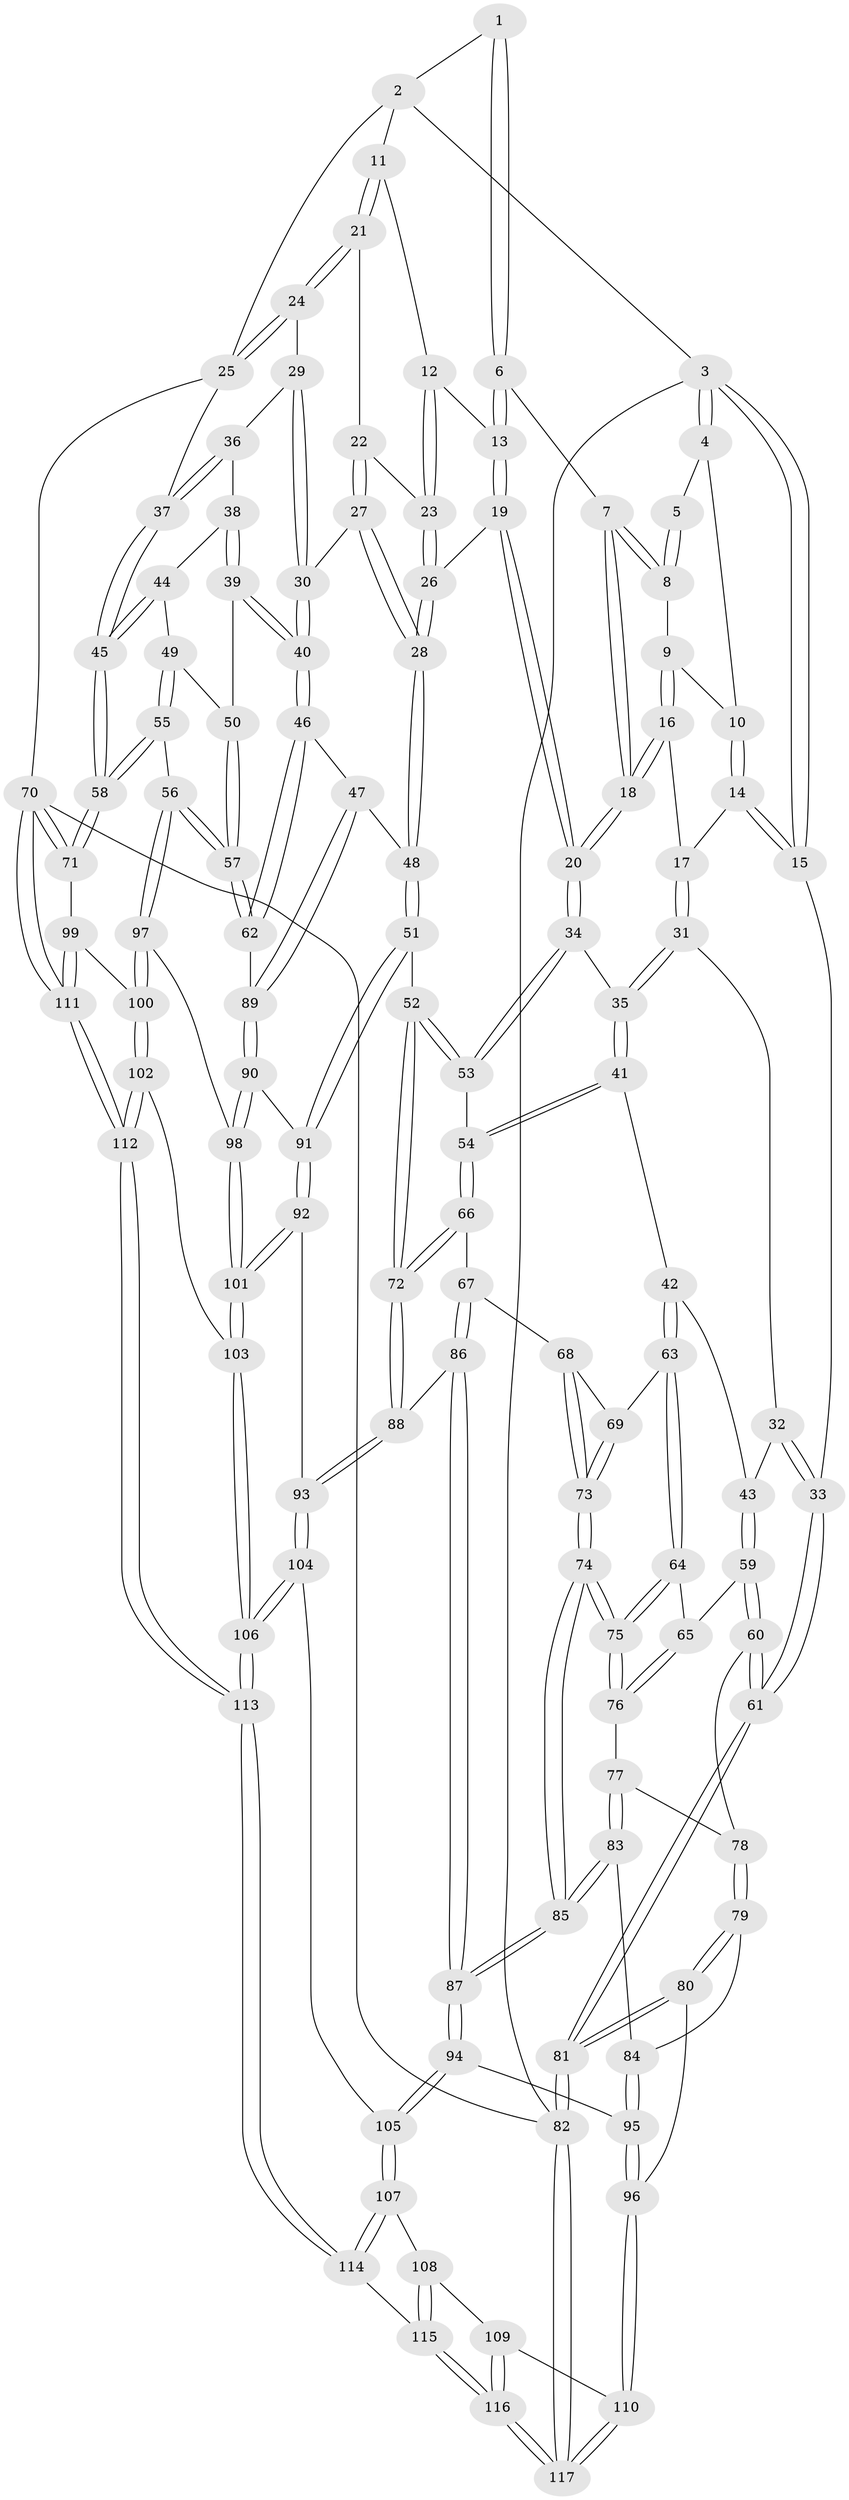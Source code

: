// coarse degree distribution, {3: 0.08450704225352113, 5: 0.39436619718309857, 6: 0.08450704225352113, 4: 0.4225352112676056, 2: 0.014084507042253521}
// Generated by graph-tools (version 1.1) at 2025/24/03/03/25 07:24:35]
// undirected, 117 vertices, 289 edges
graph export_dot {
graph [start="1"]
  node [color=gray90,style=filled];
  1 [pos="+0.43548519735763586+0"];
  2 [pos="+0.7175132661177579+0"];
  3 [pos="+0+0"];
  4 [pos="+0.08397915346391277+0"];
  5 [pos="+0.32109166560517116+0"];
  6 [pos="+0.4453559242733499+0.09362407225199741"];
  7 [pos="+0.3893480555378142+0.10390322448097669"];
  8 [pos="+0.350505898911266+0.0951509063405201"];
  9 [pos="+0.33739414701431913+0.10052620036865288"];
  10 [pos="+0.18577814750385255+0.036193441321928276"];
  11 [pos="+0.7203306504912114+0"];
  12 [pos="+0.6499418119418112+0.031055144240434648"];
  13 [pos="+0.5094311483400691+0.1279722284065225"];
  14 [pos="+0.17167637296414784+0.14882021176204585"];
  15 [pos="+0+0.2555608063027369"];
  16 [pos="+0.27881441822812064+0.20030365699252642"];
  17 [pos="+0.22356999311544876+0.21234275519754692"];
  18 [pos="+0.3829625049468734+0.2549700802459899"];
  19 [pos="+0.508349539657286+0.30330201670276086"];
  20 [pos="+0.4476155460293439+0.32654816312823093"];
  21 [pos="+0.7953920321894394+0.09300203363414775"];
  22 [pos="+0.7386602931089412+0.16786440067725233"];
  23 [pos="+0.6241275501653324+0.2076859373562758"];
  24 [pos="+0.8452772883160785+0.1351317544979727"];
  25 [pos="+1+0.12581286903248776"];
  26 [pos="+0.566517900298378+0.3190158750957404"];
  27 [pos="+0.6500451695728482+0.3292412804020186"];
  28 [pos="+0.5795674260441696+0.3261021787774936"];
  29 [pos="+0.8481242511901196+0.2659686647190186"];
  30 [pos="+0.6660831536546605+0.3368818433387172"];
  31 [pos="+0.21495655168269062+0.245680625376167"];
  32 [pos="+0.09957046675391555+0.3199970069184651"];
  33 [pos="+0+0.3117515607790841"];
  34 [pos="+0.4184030557173755+0.36304579149802596"];
  35 [pos="+0.2826103376005033+0.38850017705997236"];
  36 [pos="+0.8519651682008963+0.2727522034784013"];
  37 [pos="+1+0.19013565146482267"];
  38 [pos="+0.8761481548945362+0.32215547601631267"];
  39 [pos="+0.7641679722982192+0.43590485945156365"];
  40 [pos="+0.7494982118693733+0.43779919826842323"];
  41 [pos="+0.24679571618541254+0.4245229234367653"];
  42 [pos="+0.24576756184697257+0.42509551013698293"];
  43 [pos="+0.2152970858374225+0.42759833390867685"];
  44 [pos="+0.9313093148394619+0.35609767940570586"];
  45 [pos="+1+0.30175159480691804"];
  46 [pos="+0.7177909917692977+0.5082078981575013"];
  47 [pos="+0.6211478042932749+0.555578067421099"];
  48 [pos="+0.5955711097052506+0.5587914848778288"];
  49 [pos="+0.9143422013358413+0.45472128307529824"];
  50 [pos="+0.8222280374357128+0.46492297001147986"];
  51 [pos="+0.5830974537879745+0.5687808343262133"];
  52 [pos="+0.5239891837499546+0.5634914323953694"];
  53 [pos="+0.4293433752878617+0.4516816425471591"];
  54 [pos="+0.3550432507261907+0.5479936142401516"];
  55 [pos="+1+0.6146453714515066"];
  56 [pos="+0.8838101724966162+0.6569312282545621"];
  57 [pos="+0.8711255742941808+0.6513356724519601"];
  58 [pos="+1+0.6233544464486027"];
  59 [pos="+0.1373690205372031+0.4828754339098394"];
  60 [pos="+0+0.4948808935510701"];
  61 [pos="+0+0.41482274061339486"];
  62 [pos="+0.8437378727201681+0.6457967138328738"];
  63 [pos="+0.24918364522837458+0.5658793096503055"];
  64 [pos="+0.22744009406947943+0.5769654084776461"];
  65 [pos="+0.18574667670720615+0.577923356429885"];
  66 [pos="+0.3493697376032174+0.577413649403926"];
  67 [pos="+0.33122885703353905+0.5875106902803395"];
  68 [pos="+0.31947122239667003+0.5861662570551889"];
  69 [pos="+0.27111783520215615+0.573860648160977"];
  70 [pos="+1+1"];
  71 [pos="+1+0.804091208529111"];
  72 [pos="+0.4393265310616864+0.6247391003822869"];
  73 [pos="+0.25571664018868695+0.6534555619789033"];
  74 [pos="+0.2379137860916555+0.6826174719031213"];
  75 [pos="+0.2326547583774847+0.666532543241494"];
  76 [pos="+0.15849253744204916+0.6067780903792472"];
  77 [pos="+0.1548969304521372+0.6091913665088333"];
  78 [pos="+0.036624625795712115+0.5450746480257492"];
  79 [pos="+0.07264799686273322+0.6604748702586586"];
  80 [pos="+0+0.8088934703112509"];
  81 [pos="+0+0.8263299402295309"];
  82 [pos="+0+1"];
  83 [pos="+0.14921630930935695+0.6254239054316204"];
  84 [pos="+0.13095233697712366+0.6535022375691273"];
  85 [pos="+0.2396012469813473+0.706904223733252"];
  86 [pos="+0.3089684611519519+0.746015924243615"];
  87 [pos="+0.2528566578257508+0.7667246308995098"];
  88 [pos="+0.4289022309392446+0.7534294384593979"];
  89 [pos="+0.7528579439395073+0.6676539509862719"];
  90 [pos="+0.6761803080345514+0.7322440267895025"];
  91 [pos="+0.5951844042864274+0.6927934094015814"];
  92 [pos="+0.5082238014390053+0.7689313934420905"];
  93 [pos="+0.4658035851564629+0.7849157644244121"];
  94 [pos="+0.22762665240616134+0.7917657290874252"];
  95 [pos="+0.203046004843172+0.8024834793255947"];
  96 [pos="+0.14437390944739306+0.8487437552493783"];
  97 [pos="+0.8695667648431841+0.728460713326178"];
  98 [pos="+0.6878510524744709+0.7779711284230352"];
  99 [pos="+0.935983292967814+0.8626293435227955"];
  100 [pos="+0.8601930346788956+0.8342683129519096"];
  101 [pos="+0.6965994480822554+0.8726579679593811"];
  102 [pos="+0.8347701180785216+0.8559232303984571"];
  103 [pos="+0.7001337771753701+0.8812358832332957"];
  104 [pos="+0.464783618893152+0.8563252360483261"];
  105 [pos="+0.3546124617223001+0.9135155920324715"];
  106 [pos="+0.6035299630617511+1"];
  107 [pos="+0.3433610935547158+0.9511013735890451"];
  108 [pos="+0.2596197253217939+0.950271866797788"];
  109 [pos="+0.24009357328731332+0.9459673010765831"];
  110 [pos="+0.15781591413836304+0.9094634540668611"];
  111 [pos="+1+1"];
  112 [pos="+0.956141425301421+1"];
  113 [pos="+0.6005222907510205+1"];
  114 [pos="+0.41450463462499687+1"];
  115 [pos="+0.39169781525025116+1"];
  116 [pos="+0.3558829158232404+1"];
  117 [pos="+0.08797342065276749+1"];
  1 -- 2;
  1 -- 6;
  1 -- 6;
  2 -- 3;
  2 -- 11;
  2 -- 25;
  3 -- 4;
  3 -- 4;
  3 -- 15;
  3 -- 15;
  3 -- 82;
  4 -- 5;
  4 -- 10;
  5 -- 8;
  5 -- 8;
  6 -- 7;
  6 -- 13;
  6 -- 13;
  7 -- 8;
  7 -- 8;
  7 -- 18;
  7 -- 18;
  8 -- 9;
  9 -- 10;
  9 -- 16;
  9 -- 16;
  10 -- 14;
  10 -- 14;
  11 -- 12;
  11 -- 21;
  11 -- 21;
  12 -- 13;
  12 -- 23;
  12 -- 23;
  13 -- 19;
  13 -- 19;
  14 -- 15;
  14 -- 15;
  14 -- 17;
  15 -- 33;
  16 -- 17;
  16 -- 18;
  16 -- 18;
  17 -- 31;
  17 -- 31;
  18 -- 20;
  18 -- 20;
  19 -- 20;
  19 -- 20;
  19 -- 26;
  20 -- 34;
  20 -- 34;
  21 -- 22;
  21 -- 24;
  21 -- 24;
  22 -- 23;
  22 -- 27;
  22 -- 27;
  23 -- 26;
  23 -- 26;
  24 -- 25;
  24 -- 25;
  24 -- 29;
  25 -- 37;
  25 -- 70;
  26 -- 28;
  26 -- 28;
  27 -- 28;
  27 -- 28;
  27 -- 30;
  28 -- 48;
  28 -- 48;
  29 -- 30;
  29 -- 30;
  29 -- 36;
  30 -- 40;
  30 -- 40;
  31 -- 32;
  31 -- 35;
  31 -- 35;
  32 -- 33;
  32 -- 33;
  32 -- 43;
  33 -- 61;
  33 -- 61;
  34 -- 35;
  34 -- 53;
  34 -- 53;
  35 -- 41;
  35 -- 41;
  36 -- 37;
  36 -- 37;
  36 -- 38;
  37 -- 45;
  37 -- 45;
  38 -- 39;
  38 -- 39;
  38 -- 44;
  39 -- 40;
  39 -- 40;
  39 -- 50;
  40 -- 46;
  40 -- 46;
  41 -- 42;
  41 -- 54;
  41 -- 54;
  42 -- 43;
  42 -- 63;
  42 -- 63;
  43 -- 59;
  43 -- 59;
  44 -- 45;
  44 -- 45;
  44 -- 49;
  45 -- 58;
  45 -- 58;
  46 -- 47;
  46 -- 62;
  46 -- 62;
  47 -- 48;
  47 -- 89;
  47 -- 89;
  48 -- 51;
  48 -- 51;
  49 -- 50;
  49 -- 55;
  49 -- 55;
  50 -- 57;
  50 -- 57;
  51 -- 52;
  51 -- 91;
  51 -- 91;
  52 -- 53;
  52 -- 53;
  52 -- 72;
  52 -- 72;
  53 -- 54;
  54 -- 66;
  54 -- 66;
  55 -- 56;
  55 -- 58;
  55 -- 58;
  56 -- 57;
  56 -- 57;
  56 -- 97;
  56 -- 97;
  57 -- 62;
  57 -- 62;
  58 -- 71;
  58 -- 71;
  59 -- 60;
  59 -- 60;
  59 -- 65;
  60 -- 61;
  60 -- 61;
  60 -- 78;
  61 -- 81;
  61 -- 81;
  62 -- 89;
  63 -- 64;
  63 -- 64;
  63 -- 69;
  64 -- 65;
  64 -- 75;
  64 -- 75;
  65 -- 76;
  65 -- 76;
  66 -- 67;
  66 -- 72;
  66 -- 72;
  67 -- 68;
  67 -- 86;
  67 -- 86;
  68 -- 69;
  68 -- 73;
  68 -- 73;
  69 -- 73;
  69 -- 73;
  70 -- 71;
  70 -- 71;
  70 -- 111;
  70 -- 111;
  70 -- 82;
  71 -- 99;
  72 -- 88;
  72 -- 88;
  73 -- 74;
  73 -- 74;
  74 -- 75;
  74 -- 75;
  74 -- 85;
  74 -- 85;
  75 -- 76;
  75 -- 76;
  76 -- 77;
  77 -- 78;
  77 -- 83;
  77 -- 83;
  78 -- 79;
  78 -- 79;
  79 -- 80;
  79 -- 80;
  79 -- 84;
  80 -- 81;
  80 -- 81;
  80 -- 96;
  81 -- 82;
  81 -- 82;
  82 -- 117;
  82 -- 117;
  83 -- 84;
  83 -- 85;
  83 -- 85;
  84 -- 95;
  84 -- 95;
  85 -- 87;
  85 -- 87;
  86 -- 87;
  86 -- 87;
  86 -- 88;
  87 -- 94;
  87 -- 94;
  88 -- 93;
  88 -- 93;
  89 -- 90;
  89 -- 90;
  90 -- 91;
  90 -- 98;
  90 -- 98;
  91 -- 92;
  91 -- 92;
  92 -- 93;
  92 -- 101;
  92 -- 101;
  93 -- 104;
  93 -- 104;
  94 -- 95;
  94 -- 105;
  94 -- 105;
  95 -- 96;
  95 -- 96;
  96 -- 110;
  96 -- 110;
  97 -- 98;
  97 -- 100;
  97 -- 100;
  98 -- 101;
  98 -- 101;
  99 -- 100;
  99 -- 111;
  99 -- 111;
  100 -- 102;
  100 -- 102;
  101 -- 103;
  101 -- 103;
  102 -- 103;
  102 -- 112;
  102 -- 112;
  103 -- 106;
  103 -- 106;
  104 -- 105;
  104 -- 106;
  104 -- 106;
  105 -- 107;
  105 -- 107;
  106 -- 113;
  106 -- 113;
  107 -- 108;
  107 -- 114;
  107 -- 114;
  108 -- 109;
  108 -- 115;
  108 -- 115;
  109 -- 110;
  109 -- 116;
  109 -- 116;
  110 -- 117;
  110 -- 117;
  111 -- 112;
  111 -- 112;
  112 -- 113;
  112 -- 113;
  113 -- 114;
  113 -- 114;
  114 -- 115;
  115 -- 116;
  115 -- 116;
  116 -- 117;
  116 -- 117;
}
